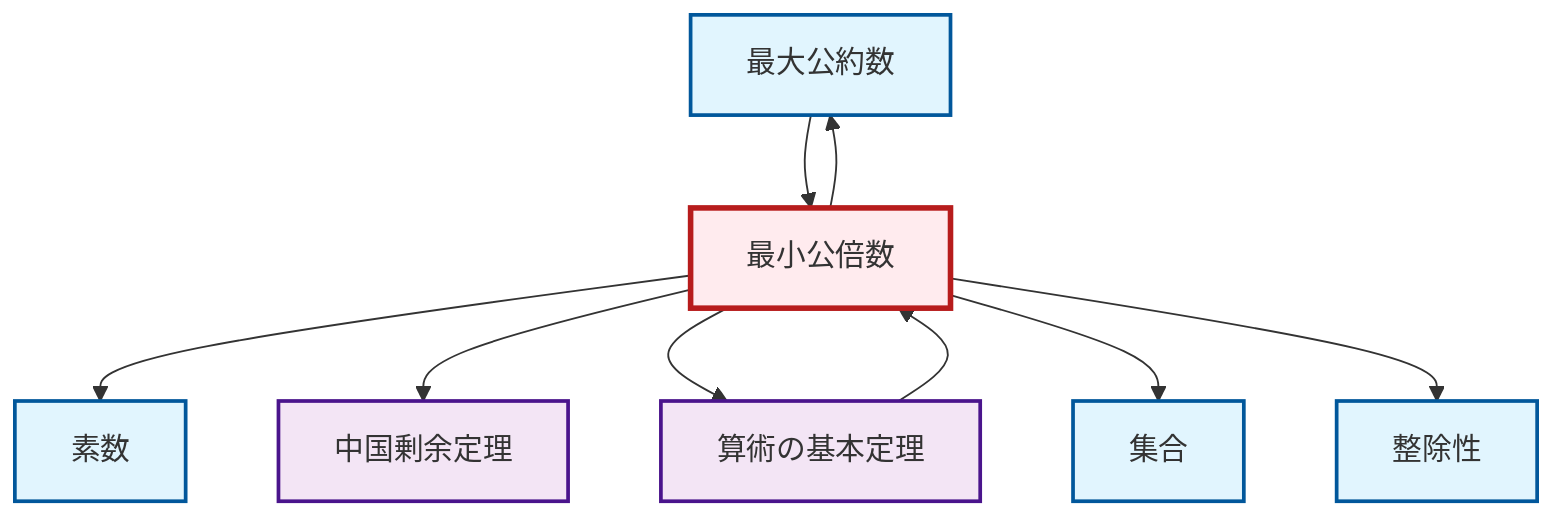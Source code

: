 graph TD
    classDef definition fill:#e1f5fe,stroke:#01579b,stroke-width:2px
    classDef theorem fill:#f3e5f5,stroke:#4a148c,stroke-width:2px
    classDef axiom fill:#fff3e0,stroke:#e65100,stroke-width:2px
    classDef example fill:#e8f5e9,stroke:#1b5e20,stroke-width:2px
    classDef current fill:#ffebee,stroke:#b71c1c,stroke-width:3px
    def-gcd["最大公約数"]:::definition
    def-lcm["最小公倍数"]:::definition
    def-divisibility["整除性"]:::definition
    thm-fundamental-arithmetic["算術の基本定理"]:::theorem
    def-prime["素数"]:::definition
    thm-chinese-remainder["中国剰余定理"]:::theorem
    def-set["集合"]:::definition
    def-lcm --> def-gcd
    def-lcm --> def-prime
    def-lcm --> thm-chinese-remainder
    def-lcm --> thm-fundamental-arithmetic
    def-lcm --> def-set
    thm-fundamental-arithmetic --> def-lcm
    def-lcm --> def-divisibility
    def-gcd --> def-lcm
    class def-lcm current